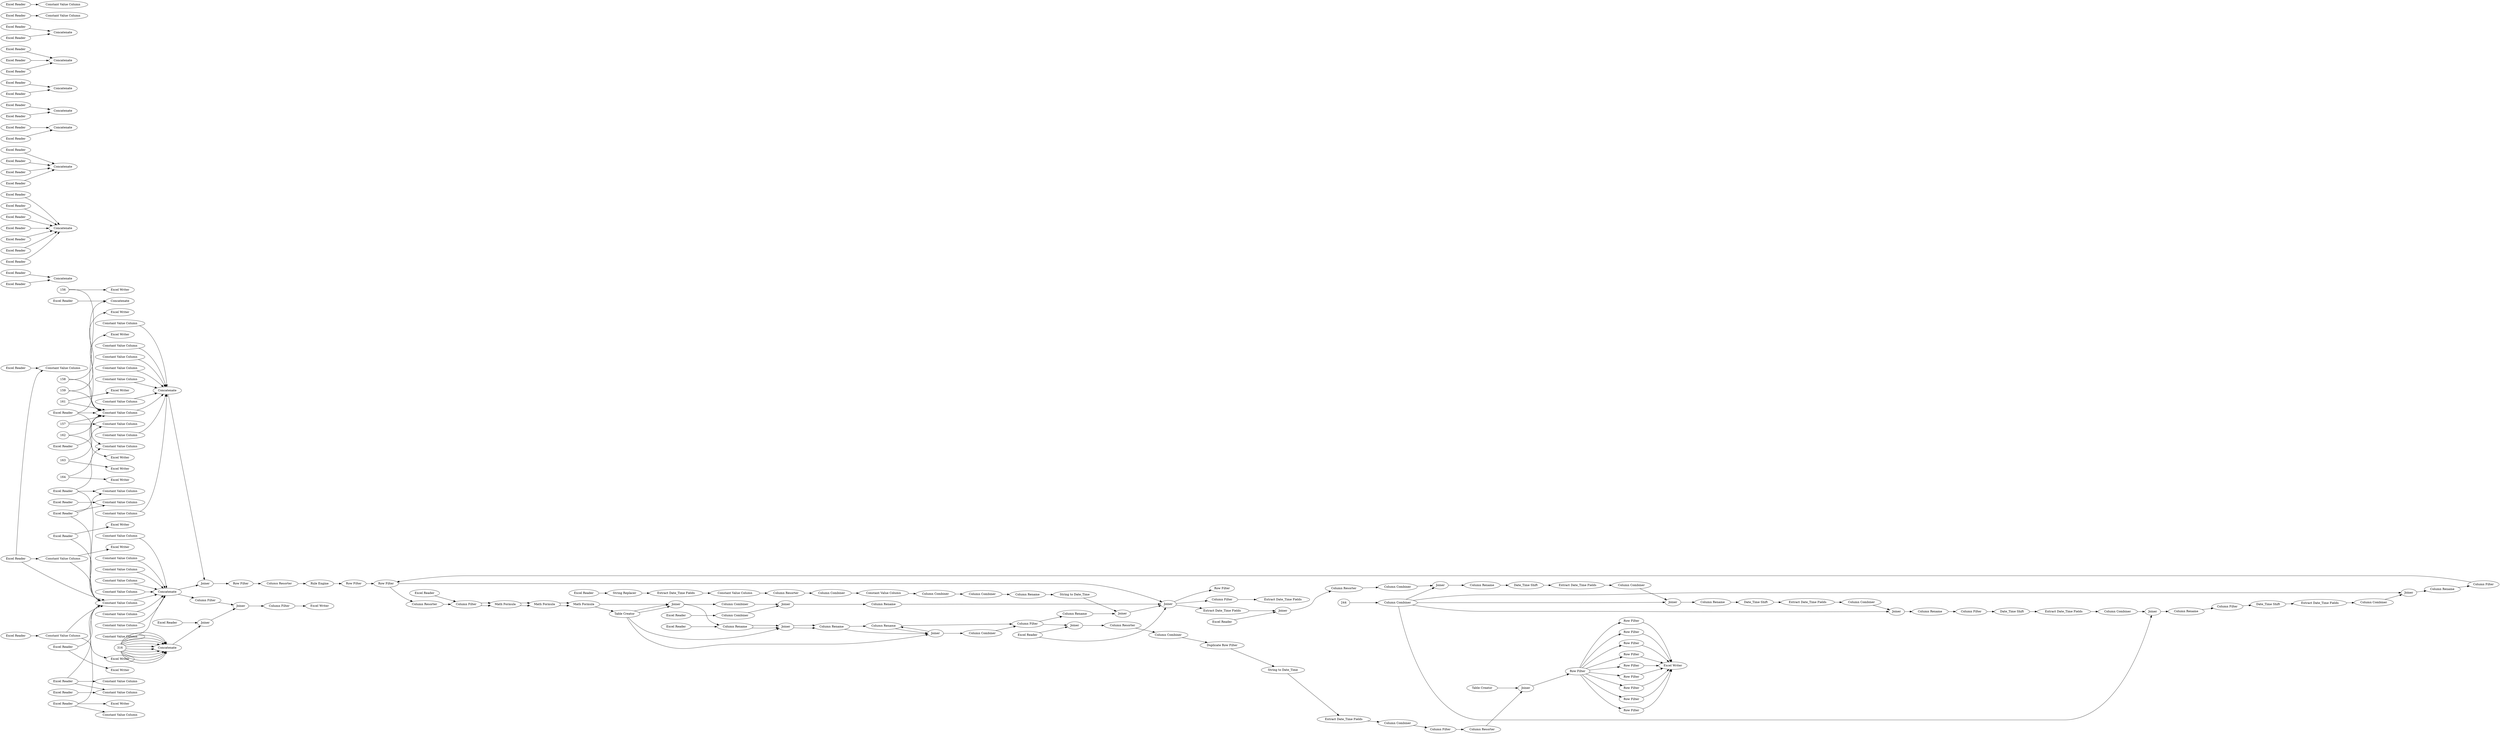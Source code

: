 digraph {
	1 [label="Excel Reader"]
	3 [label="Excel Reader"]
	5 [label="Excel Reader"]
	9 [label="Excel Reader"]
	11 [label="Excel Reader"]
	13 [label="Excel Reader"]
	15 [label="Excel Reader"]
	17 [label="Excel Reader"]
	19 [label="Excel Writer"]
	20 [label="Excel Writer"]
	21 [label="Excel Writer"]
	22 [label="Excel Writer"]
	23 [label="Excel Writer"]
	24 [label="Excel Writer"]
	27 [label="Excel Writer"]
	28 [label="Excel Writer"]
	29 [label="Excel Writer"]
	30 [label="Excel Writer"]
	31 [label="Excel Writer"]
	32 [label="Excel Writer"]
	33 [label="Excel Writer"]
	34 [label="Excel Writer"]
	35 [label="Excel Writer"]
	36 [label="Excel Writer"]
	37 [label="Excel Reader"]
	38 [label="Excel Writer"]
	39 [label="Excel Writer"]
	78 [label="Excel Reader"]
	126 [label=Joiner]
	84 [label="Excel Reader"]
	85 [label="Excel Reader"]
	86 [label=Concatenate]
	41 [label="Excel Reader"]
	42 [label="Excel Reader"]
	43 [label="Excel Reader"]
	44 [label="Excel Reader"]
	45 [label="Excel Reader"]
	46 [label="Excel Reader"]
	59 [label="Excel Reader"]
	100 [label=Concatenate]
	53 [label=Concatenate]
	54 [label="Excel Reader"]
	55 [label="Excel Reader"]
	56 [label="Excel Reader"]
	57 [label="Excel Reader"]
	74 [label="Excel Reader"]
	75 [label="Excel Reader"]
	76 [label=Concatenate]
	77 [label="Excel Reader"]
	78 [label="Excel Reader"]
	80 [label=Concatenate]
	66 [label=Concatenate]
	67 [label="Excel Reader"]
	68 [label="Excel Reader"]
	69 [label="Excel Reader"]
	70 [label="Excel Reader"]
	71 [label=Concatenate]
	60 [label="Excel Reader"]
	61 [label="Excel Reader"]
	62 [label=Concatenate]
	115 [label="Excel Reader"]
	63 [label=Concatenate]
	64 [label="Excel Reader"]
	65 [label="Excel Reader"]
	101 [label=Concatenate]
	103 [label="Constant Value Column"]
	104 [label="Constant Value Column"]
	105 [label="Constant Value Column"]
	106 [label="Constant Value Column"]
	107 [label="Constant Value Column"]
	108 [label="Constant Value Column"]
	109 [label="Constant Value Column"]
	110 [label="Constant Value Column"]
	111 [label="Constant Value Column"]
	87 [label=Concatenate]
	90 [label="Constant Value Column"]
	91 [label="Constant Value Column"]
	92 [label="Constant Value Column"]
	93 [label="Constant Value Column"]
	94 [label="Constant Value Column"]
	95 [label="Constant Value Column"]
	96 [label="Constant Value Column"]
	97 [label="Constant Value Column"]
	98 [label="Constant Value Column"]
	149 [label="Column Resorter"]
	193 [label="Row Filter"]
	195 [label="Rule Engine"]
	196 [label="Row Filter"]
	240 [label="Extract Date_Time Fields"]
	241 [label="Column Combiner"]
	243 [label="Column Combiner"]
	204 [label="Column Combiner"]
	205 [label=Joiner]
	206 [label="Column Rename"]
	208 [label="Excel Reader"]
	209 [label="Excel Reader"]
	210 [label="Column Combiner"]
	211 [label="Column Combiner"]
	212 [label="Column Combiner"]
	213 [label=Joiner]
	215 [label="Column Resorter"]
	216 [label="Excel Reader"]
	221 [label="String Replacer"]
	222 [label="Column Rename"]
	223 [label="Column Rename"]
	225 [label="Excel Reader"]
	226 [label="Extract Date_Time Fields"]
	230 [label="Constant Value Column"]
	233 [label="Column Combiner"]
	234 [label="Constant Value Column"]
	235 [label="Column Combiner"]
	236 [label="String to Date_Time"]
	239 [label="Column Filter"]
	242 [label="Extract Date_Time Fields"]
	282 [label=Concatenate]
	291 [label="String Manipulation"]
	292 [label="String Manipulation"]
	293 [label="Constant Value Column"]
	294 [label="Column Resorter"]
	295 [label="Column Combiner"]
	296 [label="Column Filter"]
	297 [label="String Manipulation"]
	298 [label="String Manipulation"]
	299 [label="String Manipulation"]
	300 [label="String Manipulation"]
	301 [label="Column Combiner"]
	302 [label="Column Filter"]
	303 [label="Row Filter"]
	245 [label=Joiner]
	247 [label="Excel Reader"]
	248 [label=Joiner]
	249 [label="Column Resorter"]
	250 [label="Column Rename"]
	251 [label="Date_Time Shift"]
	252 [label="Extract Date_Time Fields"]
	253 [label="Column Combiner"]
	254 [label=Joiner]
	255 [label="Column Rename"]
	256 [label="Column Combiner"]
	257 [label="Date_Time Shift"]
	258 [label="Extract Date_Time Fields"]
	259 [label=Joiner]
	260 [label="Column Rename"]
	261 [label="Column Filter"]
	262 [label="Column Combiner"]
	263 [label="Date_Time Shift"]
	264 [label="Extract Date_Time Fields"]
	265 [label=Joiner]
	266 [label="Column Rename"]
	267 [label="Column Filter"]
	268 [label="Extract Date_Time Fields"]
	270 [label="Column Rename"]
	271 [label="Column Filter"]
	272 [label="Column Combiner"]
	273 [label="Date_Time Shift"]
	274 [label=Joiner]
	281 [label="Column Filter"]
	282 [label=Joiner]
	304 [label="Excel Reader"]
	281 [label="Row Filter"]
	290 [label="Column Resorter"]
	291 [label="Column Filter"]
	292 [label="Math Formula"]
	293 [label="Math Formula"]
	294 [label="Math Formula"]
	295 [label="Table Creator"]
	296 [label=Joiner]
	297 [label="Column Rename"]
	298 [label=Joiner]
	299 [label="Column Rename"]
	300 [label="Column Rename"]
	301 [label=Joiner]
	302 [label="Column Filter"]
	304 [label="Excel Reader"]
	305 [label=Joiner]
	306 [label="Column Resorter"]
	314 [label="Column Filter"]
	315 [label=Concatenate]
	1 [label="Excel Reader"]
	2 [label="Excel Reader"]
	3 [label="Excel Reader"]
	4 [label="Excel Reader"]
	5 [label="Excel Reader"]
	6 [label="Excel Reader"]
	7 [label="Excel Reader"]
	8 [label="Excel Reader"]
	9 [label="Excel Reader"]
	10 [label="Excel Reader"]
	11 [label="Excel Reader"]
	12 [label="Excel Reader"]
	15 [label="Constant Value Column"]
	16 [label="Constant Value Column"]
	17 [label="Constant Value Column"]
	18 [label="Constant Value Column"]
	19 [label="Constant Value Column"]
	21 [label="Constant Value Column"]
	22 [label="Constant Value Column"]
	23 [label="Constant Value Column"]
	24 [label="Constant Value Column"]
	25 [label="Constant Value Column"]
	26 [label="Constant Value Column"]
	27 [label="Constant Value Column"]
	319 [label=Joiner]
	320 [label="Excel Reader"]
	321 [label=Joiner]
	322 [label="Excel Writer"]
	324 [label="Column Filter"]
	330 [label="Column Combiner"]
	331 [label="Duplicate Row Filter"]
	332 [label="String to Date_Time"]
	333 [label="Extract Date_Time Fields"]
	334 [label="Column Combiner"]
	335 [label="Column Filter"]
	339 [label=Joiner]
	341 [label="Table Creator"]
	342 [label="Row Filter"]
	347 [label="Row Filter"]
	348 [label="Row Filter"]
	349 [label="Row Filter"]
	350 [label="Row Filter"]
	351 [label="Row Filter"]
	352 [label="Row Filter"]
	353 [label="Row Filter"]
	354 [label="Row Filter"]
	355 [label="Row Filter"]
	356 [label="Excel Writer"]
	359 [label="Column Resorter"]
	84 -> 86
	85 -> 86
	41 -> 100
	42 -> 100
	43 -> 100
	44 -> 100
	45 -> 100
	46 -> 100
	59 -> 100
	54 -> 53
	55 -> 53
	56 -> 53
	57 -> 53
	74 -> 76
	75 -> 76
	77 -> 80
	78 -> 80
	67 -> 66
	68 -> 66
	69 -> 71
	70 -> 71
	60 -> 62
	61 -> 62
	115 -> 62
	64 -> 63
	65 -> 63
	103 -> 101
	104 -> 101
	105 -> 101
	106 -> 101
	107 -> 101
	108 -> 101
	109 -> 101
	110 -> 101
	111 -> 101
	90 -> 87
	91 -> 87
	92 -> 87
	93 -> 87
	94 -> 87
	95 -> 87
	96 -> 87
	97 -> 87
	98 -> 87
	204 -> 205
	205 -> 206
	206 -> 282
	208 -> 291
	209 -> 204
	210 -> 205
	211 -> 302
	212 -> 222
	213 -> 282
	215 -> 233
	216 -> 297
	221 -> 226
	222 -> 236
	223 -> 213
	225 -> 221
	226 -> 230
	230 -> 215
	233 -> 234
	234 -> 235
	235 -> 212
	236 -> 213
	239 -> 242
	282 -> 239
	282 -> 303
	291 -> 292
	292 -> 293
	293 -> 294
	294 -> 295
	295 -> 296
	296 -> 210
	297 -> 298
	298 -> 299
	299 -> 300
	300 -> 301
	301 -> 211
	302 -> 223
	149 -> 195
	193 -> 149
	195 -> 196
	196 -> 281
	240 -> 248
	241 -> 245
	243 -> 245
	243 -> 254
	243 -> 274
	243 -> 259
	243 -> 265
	244 -> 243
	245 -> 250
	247 -> 248
	248 -> 249
	249 -> 241
	250 -> 251
	251 -> 252
	252 -> 253
	253 -> 254
	254 -> 255
	255 -> 257
	256 -> 259
	257 -> 258
	258 -> 256
	259 -> 260
	260 -> 261
	261 -> 263
	262 -> 265
	263 -> 264
	264 -> 262
	265 -> 266
	266 -> 267
	267 -> 273
	268 -> 272
	270 -> 271
	272 -> 274
	273 -> 268
	274 -> 270
	281 -> 282
	282 -> 240
	304 -> 282
	1 -> 15
	2 -> 24
	3 -> 22
	4 -> 23
	5 -> 21
	6 -> 17
	7 -> 27
	8 -> 26
	9 -> 16
	10 -> 25
	11 -> 18
	12 -> 19
	1 -> 19
	1 -> 103
	3 -> 21
	3 -> 103
	5 -> 24
	5 -> 103
	9 -> 27
	9 -> 103
	11 -> 32
	11 -> 103
	13 -> 29
	13 -> 103
	15 -> 34
	15 -> 103
	17 -> 36
	17 -> 103
	37 -> 38
	37 -> 103
	78 -> 22
	78 -> 96
	126 -> 193
	156 -> 96
	156 -> 33
	157 -> 96
	157 -> 23
	158 -> 96
	158 -> 39
	159 -> 96
	159 -> 28
	161 -> 96
	161 -> 31
	162 -> 96
	162 -> 30
	163 -> 96
	163 -> 35
	164 -> 96
	164 -> 20
	101 -> 314
	101 -> 126
	87 -> 126
	271 -> 281
	281 -> 290
	290 -> 291
	291 -> 292
	292 -> 293
	293 -> 294
	294 -> 296
	295 -> 301
	295 -> 298
	295 -> 296
	296 -> 297
	297 -> 298
	298 -> 299
	299 -> 301
	300 -> 302
	301 -> 300
	302 -> 305
	304 -> 305
	305 -> 306
	306 -> 330
	314 -> 319
	315 -> 321
	316 -> 315
	316 -> 315
	316 -> 315
	316 -> 315
	316 -> 315
	316 -> 315
	316 -> 315
	316 -> 315
	316 -> 315
	316 -> 315
	316 -> 315
	316 -> 315
	319 -> 324
	320 -> 321
	321 -> 319
	324 -> 322
	330 -> 331
	331 -> 332
	332 -> 333
	333 -> 334
	334 -> 335
	335 -> 359
	339 -> 342
	341 -> 339
	342 -> 350
	342 -> 351
	342 -> 348
	342 -> 349
	342 -> 347
	342 -> 354
	342 -> 355
	342 -> 352
	342 -> 353
	347 -> 356
	348 -> 356
	349 -> 356
	350 -> 356
	351 -> 356
	352 -> 356
	353 -> 356
	354 -> 356
	355 -> 356
	359 -> 339
	rankdir=LR
}
